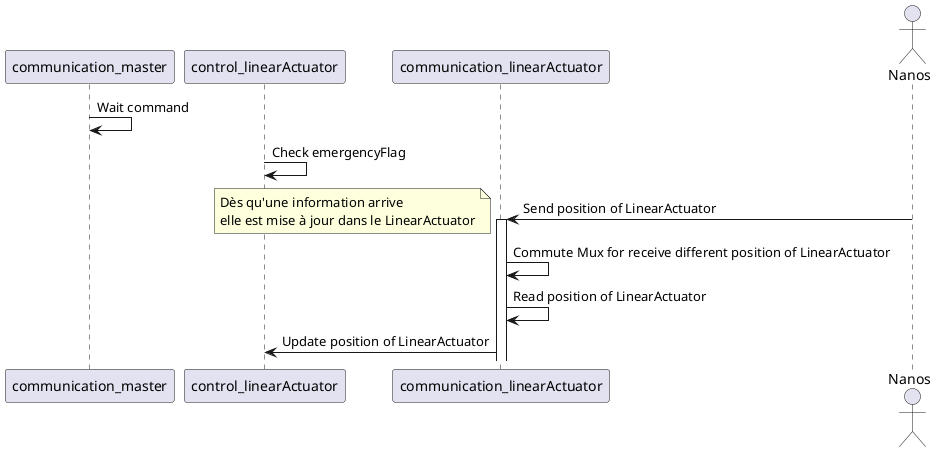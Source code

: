 @startuml
'https://plantuml.com/sequence-diagram
participant communication_master            as com
participant control_linearActuator          as LA
participant communication_linearActuator    as nanoRX
actor       Nanos                           as nanos


com -> com : Wait command

LA -> LA : Check emergencyFlag

nanos -> nanoRX : Send position of LinearActuator

note left
Dès qu'une information arrive
elle est mise à jour dans le LinearActuator
end note
activate nanoRX
nanoRX -> nanoRX : Commute Mux for receive different position of LinearActuator
nanoRX -> nanoRX : Read position of LinearActuator
nanoRX -> LA : Update position of LinearActuator

@enduml